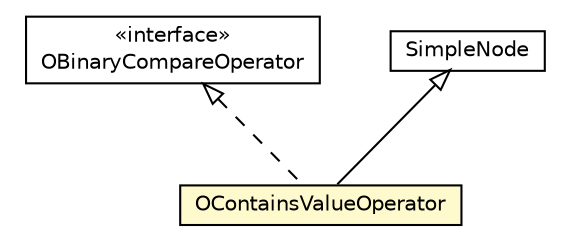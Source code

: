 #!/usr/local/bin/dot
#
# Class diagram 
# Generated by UMLGraph version R5_6-24-gf6e263 (http://www.umlgraph.org/)
#

digraph G {
	edge [fontname="Helvetica",fontsize=10,labelfontname="Helvetica",labelfontsize=10];
	node [fontname="Helvetica",fontsize=10,shape=plaintext];
	nodesep=0.25;
	ranksep=0.5;
	// com.orientechnologies.orient.core.sql.parser.OBinaryCompareOperator
	c1242303 [label=<<table title="com.orientechnologies.orient.core.sql.parser.OBinaryCompareOperator" border="0" cellborder="1" cellspacing="0" cellpadding="2" port="p" href="./OBinaryCompareOperator.html">
		<tr><td><table border="0" cellspacing="0" cellpadding="1">
<tr><td align="center" balign="center"> &#171;interface&#187; </td></tr>
<tr><td align="center" balign="center"> OBinaryCompareOperator </td></tr>
		</table></td></tr>
		</table>>, URL="./OBinaryCompareOperator.html", fontname="Helvetica", fontcolor="black", fontsize=10.0];
	// com.orientechnologies.orient.core.sql.parser.SimpleNode
	c1242431 [label=<<table title="com.orientechnologies.orient.core.sql.parser.SimpleNode" border="0" cellborder="1" cellspacing="0" cellpadding="2" port="p" href="./SimpleNode.html">
		<tr><td><table border="0" cellspacing="0" cellpadding="1">
<tr><td align="center" balign="center"> SimpleNode </td></tr>
		</table></td></tr>
		</table>>, URL="./SimpleNode.html", fontname="Helvetica", fontcolor="black", fontsize=10.0];
	// com.orientechnologies.orient.core.sql.parser.OContainsValueOperator
	c1242474 [label=<<table title="com.orientechnologies.orient.core.sql.parser.OContainsValueOperator" border="0" cellborder="1" cellspacing="0" cellpadding="2" port="p" bgcolor="lemonChiffon" href="./OContainsValueOperator.html">
		<tr><td><table border="0" cellspacing="0" cellpadding="1">
<tr><td align="center" balign="center"> OContainsValueOperator </td></tr>
		</table></td></tr>
		</table>>, URL="./OContainsValueOperator.html", fontname="Helvetica", fontcolor="black", fontsize=10.0];
	//com.orientechnologies.orient.core.sql.parser.OContainsValueOperator extends com.orientechnologies.orient.core.sql.parser.SimpleNode
	c1242431:p -> c1242474:p [dir=back,arrowtail=empty];
	//com.orientechnologies.orient.core.sql.parser.OContainsValueOperator implements com.orientechnologies.orient.core.sql.parser.OBinaryCompareOperator
	c1242303:p -> c1242474:p [dir=back,arrowtail=empty,style=dashed];
}

